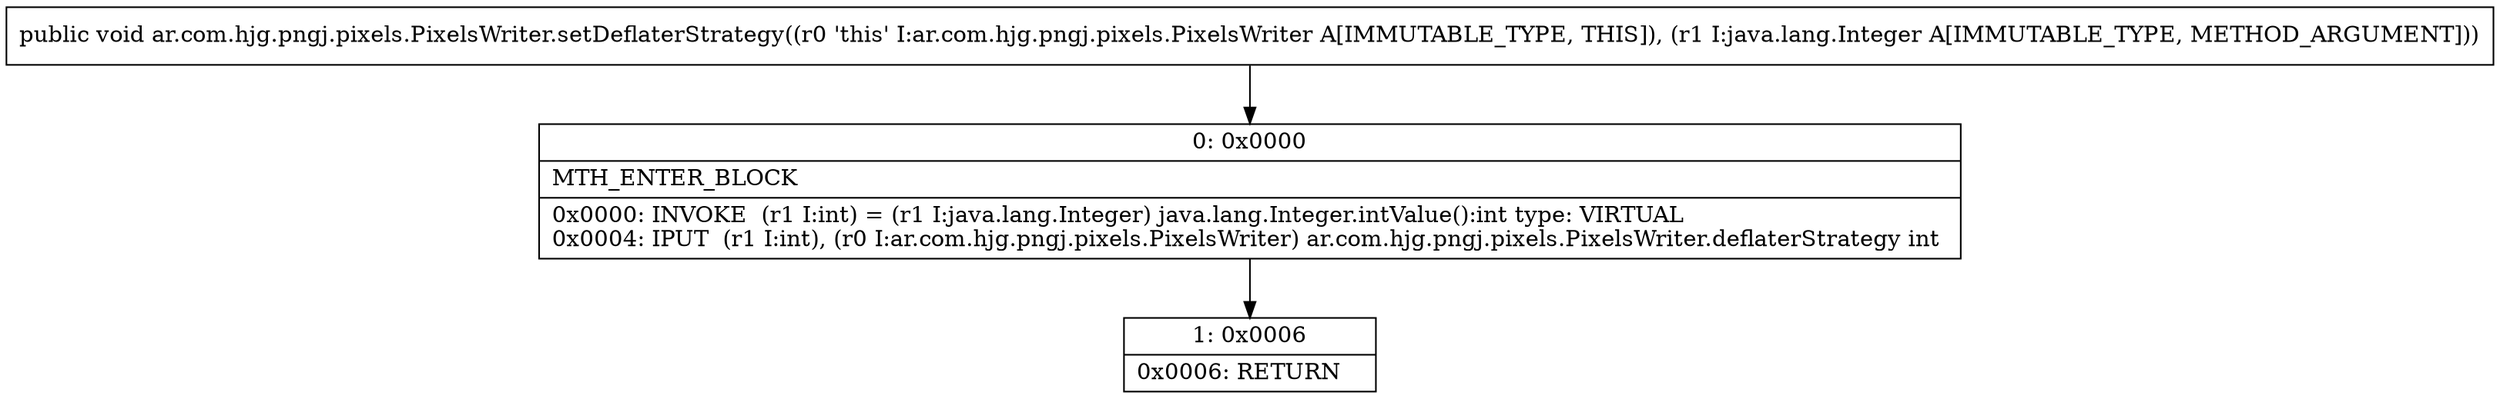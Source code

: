 digraph "CFG forar.com.hjg.pngj.pixels.PixelsWriter.setDeflaterStrategy(Ljava\/lang\/Integer;)V" {
Node_0 [shape=record,label="{0\:\ 0x0000|MTH_ENTER_BLOCK\l|0x0000: INVOKE  (r1 I:int) = (r1 I:java.lang.Integer) java.lang.Integer.intValue():int type: VIRTUAL \l0x0004: IPUT  (r1 I:int), (r0 I:ar.com.hjg.pngj.pixels.PixelsWriter) ar.com.hjg.pngj.pixels.PixelsWriter.deflaterStrategy int \l}"];
Node_1 [shape=record,label="{1\:\ 0x0006|0x0006: RETURN   \l}"];
MethodNode[shape=record,label="{public void ar.com.hjg.pngj.pixels.PixelsWriter.setDeflaterStrategy((r0 'this' I:ar.com.hjg.pngj.pixels.PixelsWriter A[IMMUTABLE_TYPE, THIS]), (r1 I:java.lang.Integer A[IMMUTABLE_TYPE, METHOD_ARGUMENT])) }"];
MethodNode -> Node_0;
Node_0 -> Node_1;
}

